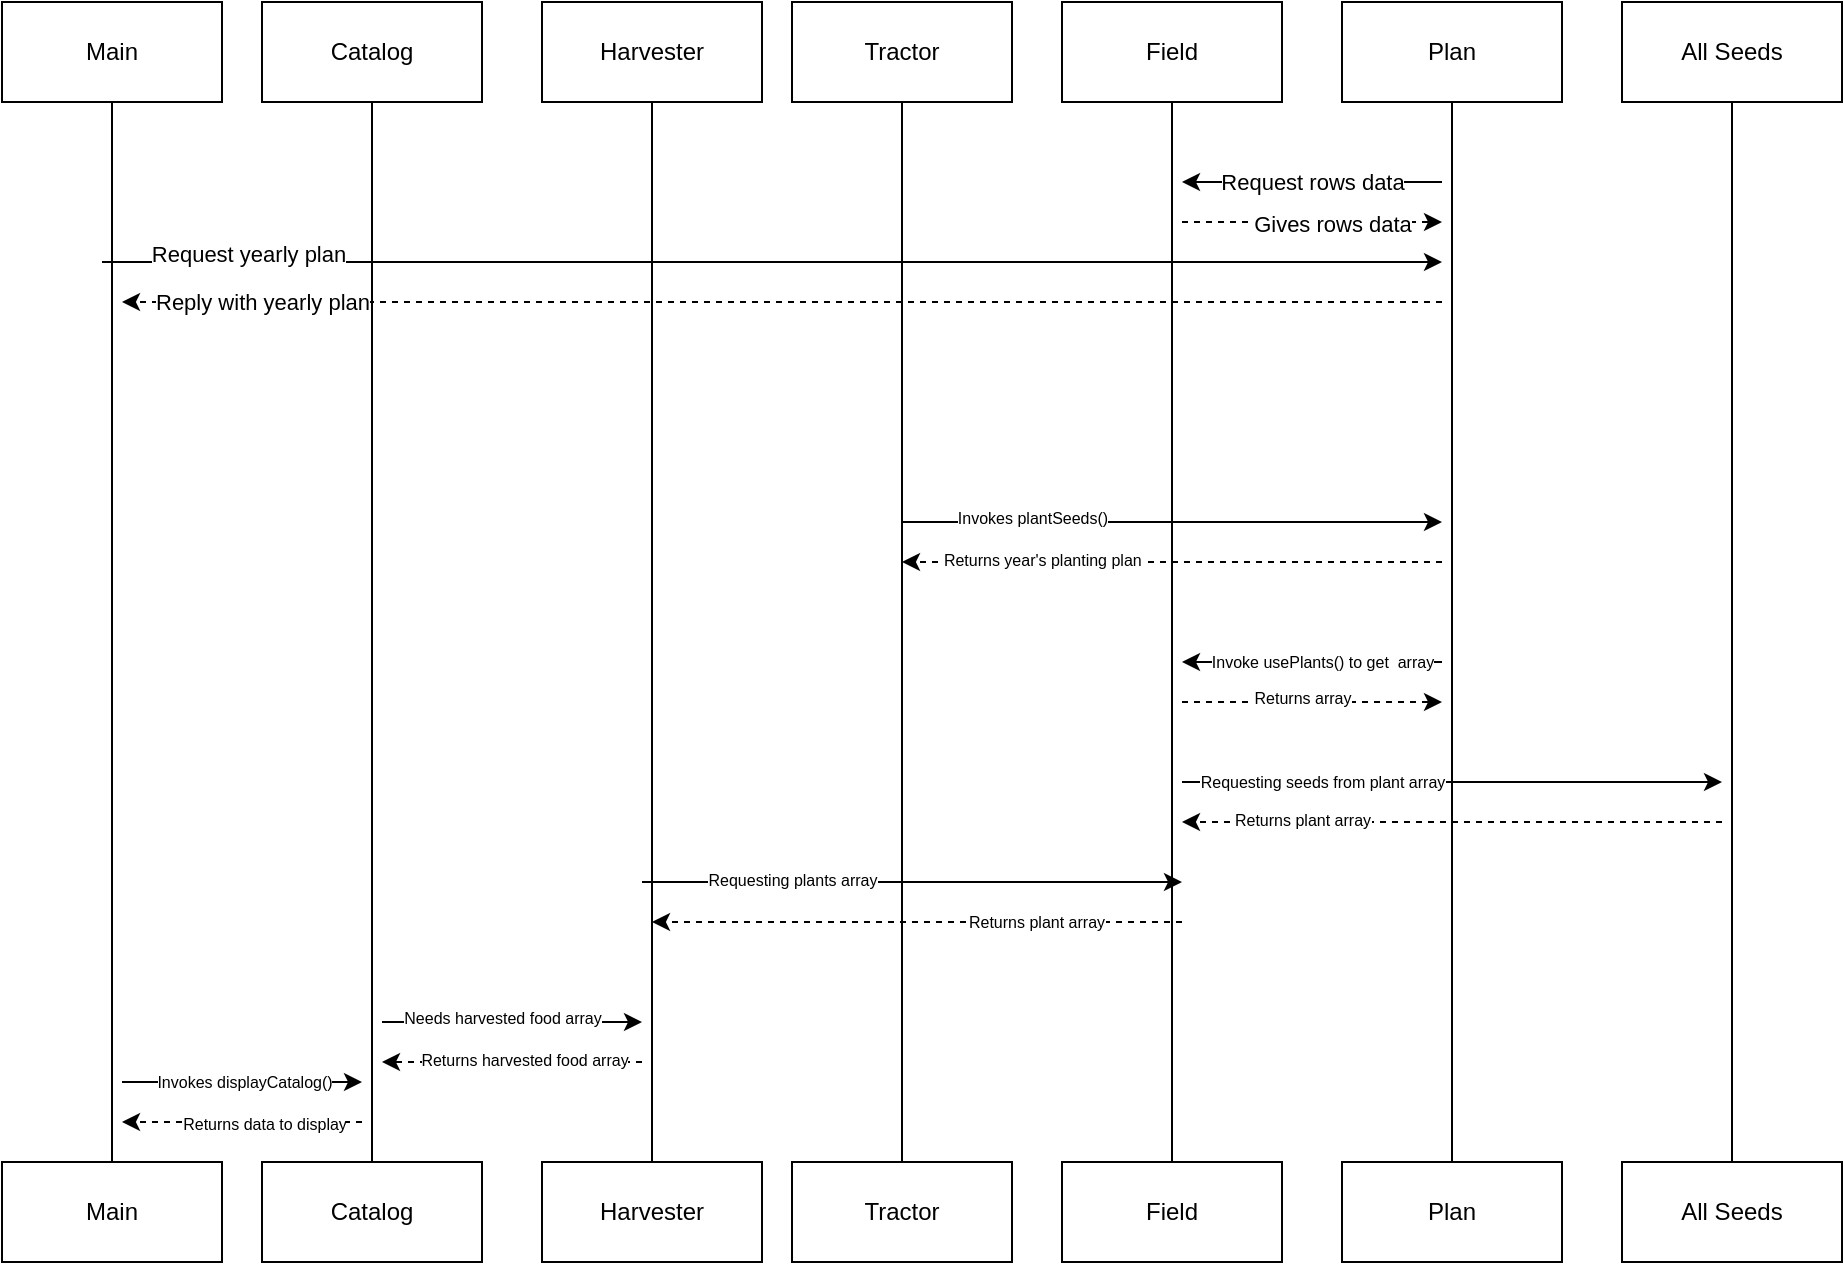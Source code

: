 <mxfile>
    <diagram id="8JgOMA_g6nNIU_0vYsbw" name="Page-1">
        <mxGraphModel dx="899" dy="703" grid="1" gridSize="10" guides="1" tooltips="1" connect="1" arrows="1" fold="1" page="1" pageScale="1" pageWidth="850" pageHeight="1100" math="0" shadow="0">
            <root>
                <mxCell id="0"/>
                <mxCell id="1" parent="0"/>
                <mxCell id="4" style="edgeStyle=none;html=1;entryX=0.5;entryY=0;entryDx=0;entryDy=0;endArrow=none;endFill=0;" edge="1" parent="1" source="2" target="3">
                    <mxGeometry relative="1" as="geometry"/>
                </mxCell>
                <mxCell id="2" value="Main" style="whiteSpace=wrap;html=1;" vertex="1" parent="1">
                    <mxGeometry x="30" y="80" width="110" height="50" as="geometry"/>
                </mxCell>
                <mxCell id="3" value="Main" style="whiteSpace=wrap;html=1;" vertex="1" parent="1">
                    <mxGeometry x="30" y="660" width="110" height="50" as="geometry"/>
                </mxCell>
                <mxCell id="5" style="edgeStyle=none;html=1;entryX=0.5;entryY=0;entryDx=0;entryDy=0;endArrow=none;endFill=0;" edge="1" parent="1" source="6" target="7">
                    <mxGeometry relative="1" as="geometry"/>
                </mxCell>
                <mxCell id="6" value="Catalog" style="whiteSpace=wrap;html=1;" vertex="1" parent="1">
                    <mxGeometry x="160" y="80" width="110" height="50" as="geometry"/>
                </mxCell>
                <mxCell id="7" value="Catalog" style="whiteSpace=wrap;html=1;" vertex="1" parent="1">
                    <mxGeometry x="160" y="660" width="110" height="50" as="geometry"/>
                </mxCell>
                <mxCell id="8" style="edgeStyle=none;html=1;entryX=0.5;entryY=0;entryDx=0;entryDy=0;endArrow=none;endFill=0;" edge="1" parent="1" source="9" target="10">
                    <mxGeometry relative="1" as="geometry"/>
                </mxCell>
                <mxCell id="9" value="Harvester" style="whiteSpace=wrap;html=1;" vertex="1" parent="1">
                    <mxGeometry x="300" y="80" width="110" height="50" as="geometry"/>
                </mxCell>
                <mxCell id="10" value="Harvester" style="whiteSpace=wrap;html=1;" vertex="1" parent="1">
                    <mxGeometry x="300" y="660" width="110" height="50" as="geometry"/>
                </mxCell>
                <mxCell id="11" style="edgeStyle=none;html=1;entryX=0.5;entryY=0;entryDx=0;entryDy=0;endArrow=none;endFill=0;" edge="1" parent="1" source="12" target="13">
                    <mxGeometry relative="1" as="geometry"/>
                </mxCell>
                <mxCell id="12" value="Tractor" style="whiteSpace=wrap;html=1;" vertex="1" parent="1">
                    <mxGeometry x="425" y="80" width="110" height="50" as="geometry"/>
                </mxCell>
                <mxCell id="13" value="Tractor" style="whiteSpace=wrap;html=1;" vertex="1" parent="1">
                    <mxGeometry x="425" y="660" width="110" height="50" as="geometry"/>
                </mxCell>
                <mxCell id="14" style="edgeStyle=none;html=1;entryX=0.5;entryY=0;entryDx=0;entryDy=0;endArrow=none;endFill=0;" edge="1" parent="1" source="15" target="16">
                    <mxGeometry relative="1" as="geometry"/>
                </mxCell>
                <mxCell id="15" value="Field" style="whiteSpace=wrap;html=1;" vertex="1" parent="1">
                    <mxGeometry x="560" y="80" width="110" height="50" as="geometry"/>
                </mxCell>
                <mxCell id="16" value="Field" style="whiteSpace=wrap;html=1;" vertex="1" parent="1">
                    <mxGeometry x="560" y="660" width="110" height="50" as="geometry"/>
                </mxCell>
                <mxCell id="17" style="edgeStyle=none;html=1;entryX=0.5;entryY=0;entryDx=0;entryDy=0;endArrow=none;endFill=0;" edge="1" parent="1" source="18" target="19">
                    <mxGeometry relative="1" as="geometry"/>
                </mxCell>
                <mxCell id="18" value="Plan" style="whiteSpace=wrap;html=1;" vertex="1" parent="1">
                    <mxGeometry x="700" y="80" width="110" height="50" as="geometry"/>
                </mxCell>
                <mxCell id="19" value="Plan" style="whiteSpace=wrap;html=1;" vertex="1" parent="1">
                    <mxGeometry x="700" y="660" width="110" height="50" as="geometry"/>
                </mxCell>
                <mxCell id="20" style="edgeStyle=none;html=1;entryX=0.5;entryY=0;entryDx=0;entryDy=0;endArrow=none;endFill=0;" edge="1" parent="1" source="21" target="22">
                    <mxGeometry relative="1" as="geometry"/>
                </mxCell>
                <mxCell id="21" value="All Seeds" style="whiteSpace=wrap;html=1;" vertex="1" parent="1">
                    <mxGeometry x="840" y="80" width="110" height="50" as="geometry"/>
                </mxCell>
                <mxCell id="22" value="All Seeds" style="whiteSpace=wrap;html=1;" vertex="1" parent="1">
                    <mxGeometry x="840" y="660" width="110" height="50" as="geometry"/>
                </mxCell>
                <mxCell id="26" value="" style="edgeStyle=none;orthogonalLoop=1;jettySize=auto;html=1;endArrow=classic;endFill=1;" edge="1" parent="1">
                    <mxGeometry width="100" relative="1" as="geometry">
                        <mxPoint x="80" y="210" as="sourcePoint"/>
                        <mxPoint x="750" y="210" as="targetPoint"/>
                        <Array as="points"/>
                    </mxGeometry>
                </mxCell>
                <mxCell id="28" value="Request yearly plan" style="edgeLabel;html=1;align=center;verticalAlign=middle;resizable=0;points=[];" vertex="1" connectable="0" parent="26">
                    <mxGeometry x="-0.784" y="4" relative="1" as="geometry">
                        <mxPoint as="offset"/>
                    </mxGeometry>
                </mxCell>
                <mxCell id="27" value="" style="edgeStyle=none;orthogonalLoop=1;jettySize=auto;html=1;endArrow=classic;endFill=1;dashed=1;" edge="1" parent="1">
                    <mxGeometry width="100" relative="1" as="geometry">
                        <mxPoint x="750" y="230" as="sourcePoint"/>
                        <mxPoint x="90" y="230" as="targetPoint"/>
                        <Array as="points"/>
                    </mxGeometry>
                </mxCell>
                <mxCell id="29" value="Reply with yearly plan" style="edgeLabel;html=1;align=center;verticalAlign=middle;resizable=0;points=[];" vertex="1" connectable="0" parent="27">
                    <mxGeometry x="0.806" relative="1" as="geometry">
                        <mxPoint x="6" as="offset"/>
                    </mxGeometry>
                </mxCell>
                <mxCell id="30" value="Request rows data" style="edgeStyle=none;orthogonalLoop=1;jettySize=auto;html=1;endArrow=classic;endFill=1;" edge="1" parent="1">
                    <mxGeometry width="100" relative="1" as="geometry">
                        <mxPoint x="750" y="170" as="sourcePoint"/>
                        <mxPoint x="620" y="170" as="targetPoint"/>
                        <Array as="points"/>
                    </mxGeometry>
                </mxCell>
                <mxCell id="31" value="" style="edgeStyle=none;orthogonalLoop=1;jettySize=auto;html=1;endArrow=classic;endFill=1;dashed=1;" edge="1" parent="1">
                    <mxGeometry width="100" relative="1" as="geometry">
                        <mxPoint x="620" y="190" as="sourcePoint"/>
                        <mxPoint x="750" y="190" as="targetPoint"/>
                        <Array as="points"/>
                    </mxGeometry>
                </mxCell>
                <mxCell id="32" value="Gives rows data" style="edgeLabel;html=1;align=center;verticalAlign=middle;resizable=0;points=[];" vertex="1" connectable="0" parent="31">
                    <mxGeometry x="0.147" y="-1" relative="1" as="geometry">
                        <mxPoint as="offset"/>
                    </mxGeometry>
                </mxCell>
                <mxCell id="34" value="" style="edgeStyle=none;orthogonalLoop=1;jettySize=auto;html=1;endArrow=classic;endFill=1;" edge="1" parent="1">
                    <mxGeometry width="100" relative="1" as="geometry">
                        <mxPoint x="220" y="590" as="sourcePoint"/>
                        <mxPoint x="350" y="590" as="targetPoint"/>
                        <Array as="points"/>
                    </mxGeometry>
                </mxCell>
                <mxCell id="35" value="&lt;font style=&quot;font-size: 8px;&quot;&gt;Needs harvested food array&lt;/font&gt;" style="edgeLabel;html=1;align=center;verticalAlign=middle;resizable=0;points=[];" vertex="1" connectable="0" parent="34">
                    <mxGeometry x="-0.199" y="3" relative="1" as="geometry">
                        <mxPoint x="8" as="offset"/>
                    </mxGeometry>
                </mxCell>
                <mxCell id="36" value="" style="edgeStyle=none;orthogonalLoop=1;jettySize=auto;html=1;fontSize=8;endArrow=classic;endFill=1;dashed=1;" edge="1" parent="1">
                    <mxGeometry width="100" relative="1" as="geometry">
                        <mxPoint x="350" y="610" as="sourcePoint"/>
                        <mxPoint x="220" y="610" as="targetPoint"/>
                        <Array as="points"/>
                    </mxGeometry>
                </mxCell>
                <mxCell id="38" value="Returns harvested food array" style="edgeLabel;html=1;align=center;verticalAlign=middle;resizable=0;points=[];fontSize=8;" vertex="1" connectable="0" parent="36">
                    <mxGeometry x="-0.283" y="-1" relative="1" as="geometry">
                        <mxPoint x="-13" as="offset"/>
                    </mxGeometry>
                </mxCell>
                <mxCell id="39" value="" style="edgeStyle=none;orthogonalLoop=1;jettySize=auto;html=1;fontSize=8;endArrow=classic;endFill=1;" edge="1" parent="1">
                    <mxGeometry width="100" relative="1" as="geometry">
                        <mxPoint x="90" y="620" as="sourcePoint"/>
                        <mxPoint x="210" y="620" as="targetPoint"/>
                        <Array as="points"/>
                    </mxGeometry>
                </mxCell>
                <mxCell id="40" value="Invokes displayCatalog()" style="edgeLabel;html=1;align=center;verticalAlign=middle;resizable=0;points=[];fontSize=8;" vertex="1" connectable="0" parent="39">
                    <mxGeometry x="-0.342" relative="1" as="geometry">
                        <mxPoint x="21" as="offset"/>
                    </mxGeometry>
                </mxCell>
                <mxCell id="41" value="" style="edgeStyle=none;orthogonalLoop=1;jettySize=auto;html=1;fontSize=8;endArrow=classic;endFill=1;dashed=1;" edge="1" parent="1">
                    <mxGeometry width="100" relative="1" as="geometry">
                        <mxPoint x="210" y="640" as="sourcePoint"/>
                        <mxPoint x="90" y="640" as="targetPoint"/>
                        <Array as="points"/>
                    </mxGeometry>
                </mxCell>
                <mxCell id="42" value="Returns data to display" style="edgeLabel;html=1;align=center;verticalAlign=middle;resizable=0;points=[];fontSize=8;" vertex="1" connectable="0" parent="41">
                    <mxGeometry x="-0.18" y="1" relative="1" as="geometry">
                        <mxPoint as="offset"/>
                    </mxGeometry>
                </mxCell>
                <mxCell id="43" value="" style="edgeStyle=none;orthogonalLoop=1;jettySize=auto;html=1;fontSize=8;endArrow=classic;endFill=1;" edge="1" parent="1">
                    <mxGeometry width="100" relative="1" as="geometry">
                        <mxPoint x="350" y="520" as="sourcePoint"/>
                        <mxPoint x="620" y="520" as="targetPoint"/>
                        <Array as="points"/>
                    </mxGeometry>
                </mxCell>
                <mxCell id="44" value="Requesting plants array" style="edgeLabel;html=1;align=center;verticalAlign=middle;resizable=0;points=[];fontSize=8;" vertex="1" connectable="0" parent="43">
                    <mxGeometry x="-0.362" y="1" relative="1" as="geometry">
                        <mxPoint x="-11" as="offset"/>
                    </mxGeometry>
                </mxCell>
                <mxCell id="45" value="" style="edgeStyle=none;orthogonalLoop=1;jettySize=auto;html=1;fontSize=8;endArrow=classic;endFill=1;dashed=1;" edge="1" parent="1">
                    <mxGeometry width="100" relative="1" as="geometry">
                        <mxPoint x="620" y="540" as="sourcePoint"/>
                        <mxPoint x="355" y="540" as="targetPoint"/>
                        <Array as="points"/>
                    </mxGeometry>
                </mxCell>
                <mxCell id="46" value="Returns plant array" style="edgeLabel;html=1;align=center;verticalAlign=middle;resizable=0;points=[];fontSize=8;" vertex="1" connectable="0" parent="45">
                    <mxGeometry x="-0.446" relative="1" as="geometry">
                        <mxPoint as="offset"/>
                    </mxGeometry>
                </mxCell>
                <mxCell id="47" value="" style="edgeStyle=none;orthogonalLoop=1;jettySize=auto;html=1;fontSize=8;endArrow=classic;endFill=1;" edge="1" parent="1">
                    <mxGeometry width="100" relative="1" as="geometry">
                        <mxPoint x="620" y="470" as="sourcePoint"/>
                        <mxPoint x="890" y="470" as="targetPoint"/>
                        <Array as="points"/>
                    </mxGeometry>
                </mxCell>
                <mxCell id="49" value="Requesting seeds from plant array" style="edgeLabel;html=1;align=center;verticalAlign=middle;resizable=0;points=[];fontSize=8;" vertex="1" connectable="0" parent="47">
                    <mxGeometry x="-0.341" relative="1" as="geometry">
                        <mxPoint x="-19" as="offset"/>
                    </mxGeometry>
                </mxCell>
                <mxCell id="48" value="" style="edgeStyle=none;orthogonalLoop=1;jettySize=auto;html=1;fontSize=8;endArrow=classic;endFill=1;dashed=1;" edge="1" parent="1">
                    <mxGeometry width="100" relative="1" as="geometry">
                        <mxPoint x="890" y="490" as="sourcePoint"/>
                        <mxPoint x="620" y="490" as="targetPoint"/>
                        <Array as="points"/>
                    </mxGeometry>
                </mxCell>
                <mxCell id="50" value="Returns plant array" style="edgeLabel;html=1;align=center;verticalAlign=middle;resizable=0;points=[];fontSize=8;" vertex="1" connectable="0" parent="48">
                    <mxGeometry x="0.779" y="-1" relative="1" as="geometry">
                        <mxPoint x="30" as="offset"/>
                    </mxGeometry>
                </mxCell>
                <mxCell id="51" value="" style="edgeStyle=none;orthogonalLoop=1;jettySize=auto;html=1;fontSize=8;endArrow=classic;endFill=1;" edge="1" parent="1">
                    <mxGeometry width="100" relative="1" as="geometry">
                        <mxPoint x="750" y="410" as="sourcePoint"/>
                        <mxPoint x="620" y="410" as="targetPoint"/>
                        <Array as="points"/>
                    </mxGeometry>
                </mxCell>
                <mxCell id="53" value="Invoke usePlants() to get&amp;nbsp; array" style="edgeLabel;html=1;align=center;verticalAlign=middle;resizable=0;points=[];fontSize=8;" vertex="1" connectable="0" parent="51">
                    <mxGeometry x="0.15" relative="1" as="geometry">
                        <mxPoint x="15" as="offset"/>
                    </mxGeometry>
                </mxCell>
                <mxCell id="54" value="" style="edgeStyle=none;orthogonalLoop=1;jettySize=auto;html=1;fontSize=8;endArrow=classic;endFill=1;dashed=1;" edge="1" parent="1">
                    <mxGeometry width="100" relative="1" as="geometry">
                        <mxPoint x="620" y="430" as="sourcePoint"/>
                        <mxPoint x="750" y="430" as="targetPoint"/>
                        <Array as="points"/>
                    </mxGeometry>
                </mxCell>
                <mxCell id="57" value="Returns array" style="edgeLabel;html=1;align=center;verticalAlign=middle;resizable=0;points=[];fontSize=8;" vertex="1" connectable="0" parent="54">
                    <mxGeometry x="-0.418" y="2" relative="1" as="geometry">
                        <mxPoint x="22" as="offset"/>
                    </mxGeometry>
                </mxCell>
                <mxCell id="58" value="" style="edgeStyle=none;orthogonalLoop=1;jettySize=auto;html=1;fontSize=8;endArrow=classic;endFill=1;" edge="1" parent="1">
                    <mxGeometry width="100" relative="1" as="geometry">
                        <mxPoint x="480" y="340" as="sourcePoint"/>
                        <mxPoint x="750" y="340" as="targetPoint"/>
                        <Array as="points"/>
                    </mxGeometry>
                </mxCell>
                <mxCell id="60" value="Invokes plantSeeds()" style="edgeLabel;html=1;align=center;verticalAlign=middle;resizable=0;points=[];fontSize=8;" vertex="1" connectable="0" parent="58">
                    <mxGeometry x="-0.517" y="2" relative="1" as="geometry">
                        <mxPoint as="offset"/>
                    </mxGeometry>
                </mxCell>
                <mxCell id="59" value="" style="edgeStyle=none;orthogonalLoop=1;jettySize=auto;html=1;fontSize=8;endArrow=classic;endFill=1;dashed=1;" edge="1" parent="1">
                    <mxGeometry width="100" relative="1" as="geometry">
                        <mxPoint x="750" y="360" as="sourcePoint"/>
                        <mxPoint x="480" y="360" as="targetPoint"/>
                        <Array as="points"/>
                    </mxGeometry>
                </mxCell>
                <mxCell id="61" value="Returns year's planting plan&amp;nbsp;" style="edgeLabel;html=1;align=center;verticalAlign=middle;resizable=0;points=[];fontSize=8;" vertex="1" connectable="0" parent="59">
                    <mxGeometry x="0.633" y="-1" relative="1" as="geometry">
                        <mxPoint x="21" as="offset"/>
                    </mxGeometry>
                </mxCell>
            </root>
        </mxGraphModel>
    </diagram>
</mxfile>